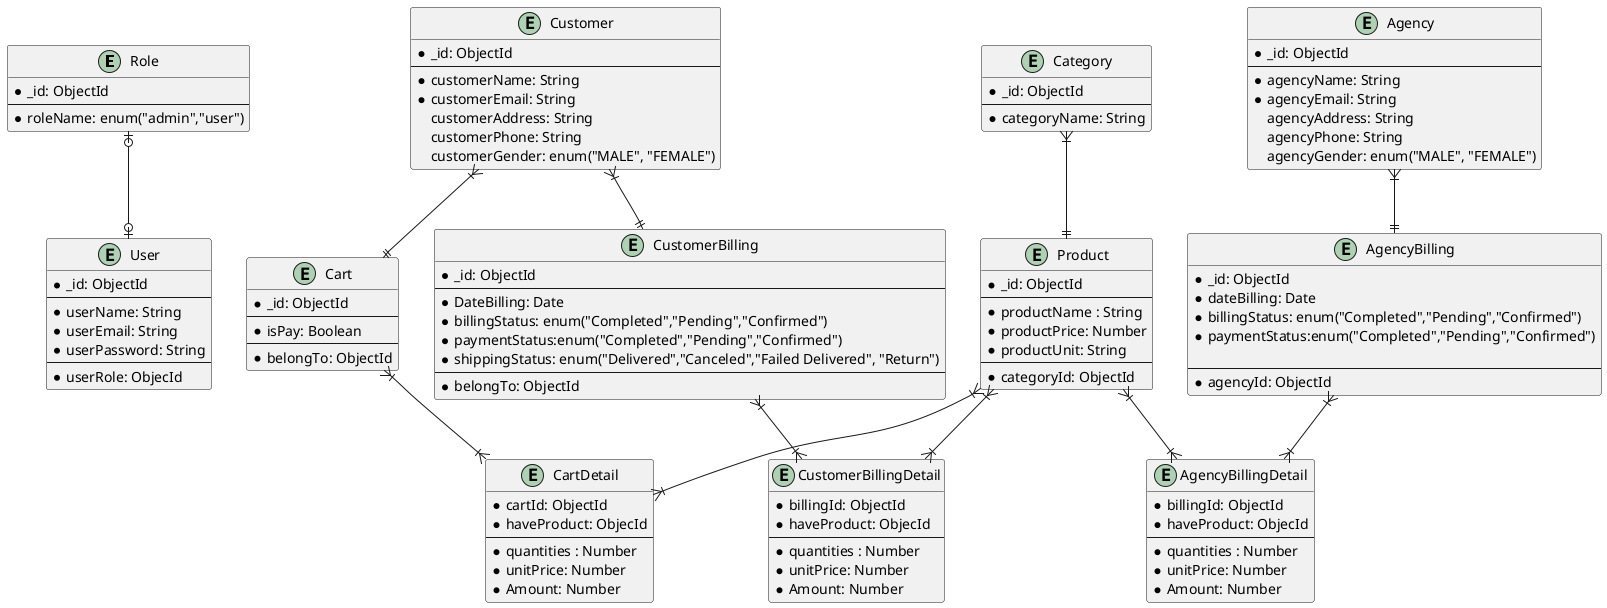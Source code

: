 @startuml E-commercial
   entity Role{
      * _id: ObjectId
      --
      *roleName: enum("admin","user")
   }

   entity User{
      * _id: ObjectId
      --
      *userName: String
      *userEmail: String
      *userPassword: String
      --
      * userRole: ObjecId
   }
   
   entity Category{
      *_id: ObjectId
      --
      *categoryName: String
   }

   entity Product {
      * _id: ObjectId
      --
      * productName : String
      * productPrice: Number
      * productUnit: String
      --
      * categoryId: ObjectId
   }

   entity Customer{
      * _id: ObjectId
      --
      * customerName: String
      * customerEmail: String
      customerAddress: String
      customerPhone: String
      customerGender: enum("MALE", "FEMALE")
   }
   
   entity Agency{
      * _id: ObjectId
      --
      * agencyName: String
      * agencyEmail: String
      agencyAddress: String
      agencyPhone: String
      agencyGender: enum("MALE", "FEMALE")
   }
   
   entity Cart {
      * _id: ObjectId
      --
      ' Default False
      * isPay: Boolean 
      --
      'ref Customer
      * belongTo: ObjectId
   }

   entity CartDetail{
      'ref Cart
      * cartId: ObjectId
      'ref Product
      * haveProduct: ObjecId
      --
      * quantities : Number
      * unitPrice: Number
      * Amount: Number
   }

   entity CustomerBilling{
      * _id: ObjectId
      --
      * DateBilling: Date
      * billingStatus: enum("Completed","Pending","Confirmed")
      * paymentStatus:enum("Completed","Pending","Confirmed")
      * shippingStatus: enum("Delivered","Canceled","Failed Delivered", "Return")
      --
      'ref Customer
      * belongTo: ObjectId
   }

   entity CustomerBillingDetail{
      'ref Cart
      * billingId: ObjectId
      'ref Product
      * haveProduct: ObjecId
      --
      * quantities : Number
      * unitPrice: Number
      * Amount: Number
   }

   entity AgencyBilling{
      * _id: ObjectId
      * dateBilling: Date
      * billingStatus: enum("Completed","Pending","Confirmed")
      * paymentStatus:enum("Completed","Pending","Confirmed")

      --
      * agencyId: ObjectId
   }

   entity AgencyBillingDetail{
      'ref AgencyBilling
      * billingId: ObjectId
      'ref Product
      * haveProduct: ObjecId
      --
      * quantities : Number
      * unitPrice: Number
      * Amount: Number
   }

   'one user have one role
   Role |o--o| User
   
   'one product belong to one category
   'one category have many product
   Category }|--|| Product

   'one cart belong to one customer
   'one customer have many cart
   Customer }|--|| Cart

   'one product have bought many cart
   'one cart have many product in cart
   Product }|--|{ CartDetail
   Cart }|--|{ CartDetail

    'one billing belong to one customer
   'one customer have many cart
   Customer }|--|| CustomerBilling

   'one product have in many billing
   'one billing have many product
   Product }|--|{ CustomerBillingDetail
   CustomerBilling }|--|{ CustomerBillingDetail

   'one cart belong to one customer
   'one customer have many cart
   Agency }|--|| AgencyBilling

   'one product have bought many billing of agency
   'one agency billing have many product
   Product }|--|{ AgencyBillingDetail
   AgencyBilling }|--|{ AgencyBillingDetail
@enduml
